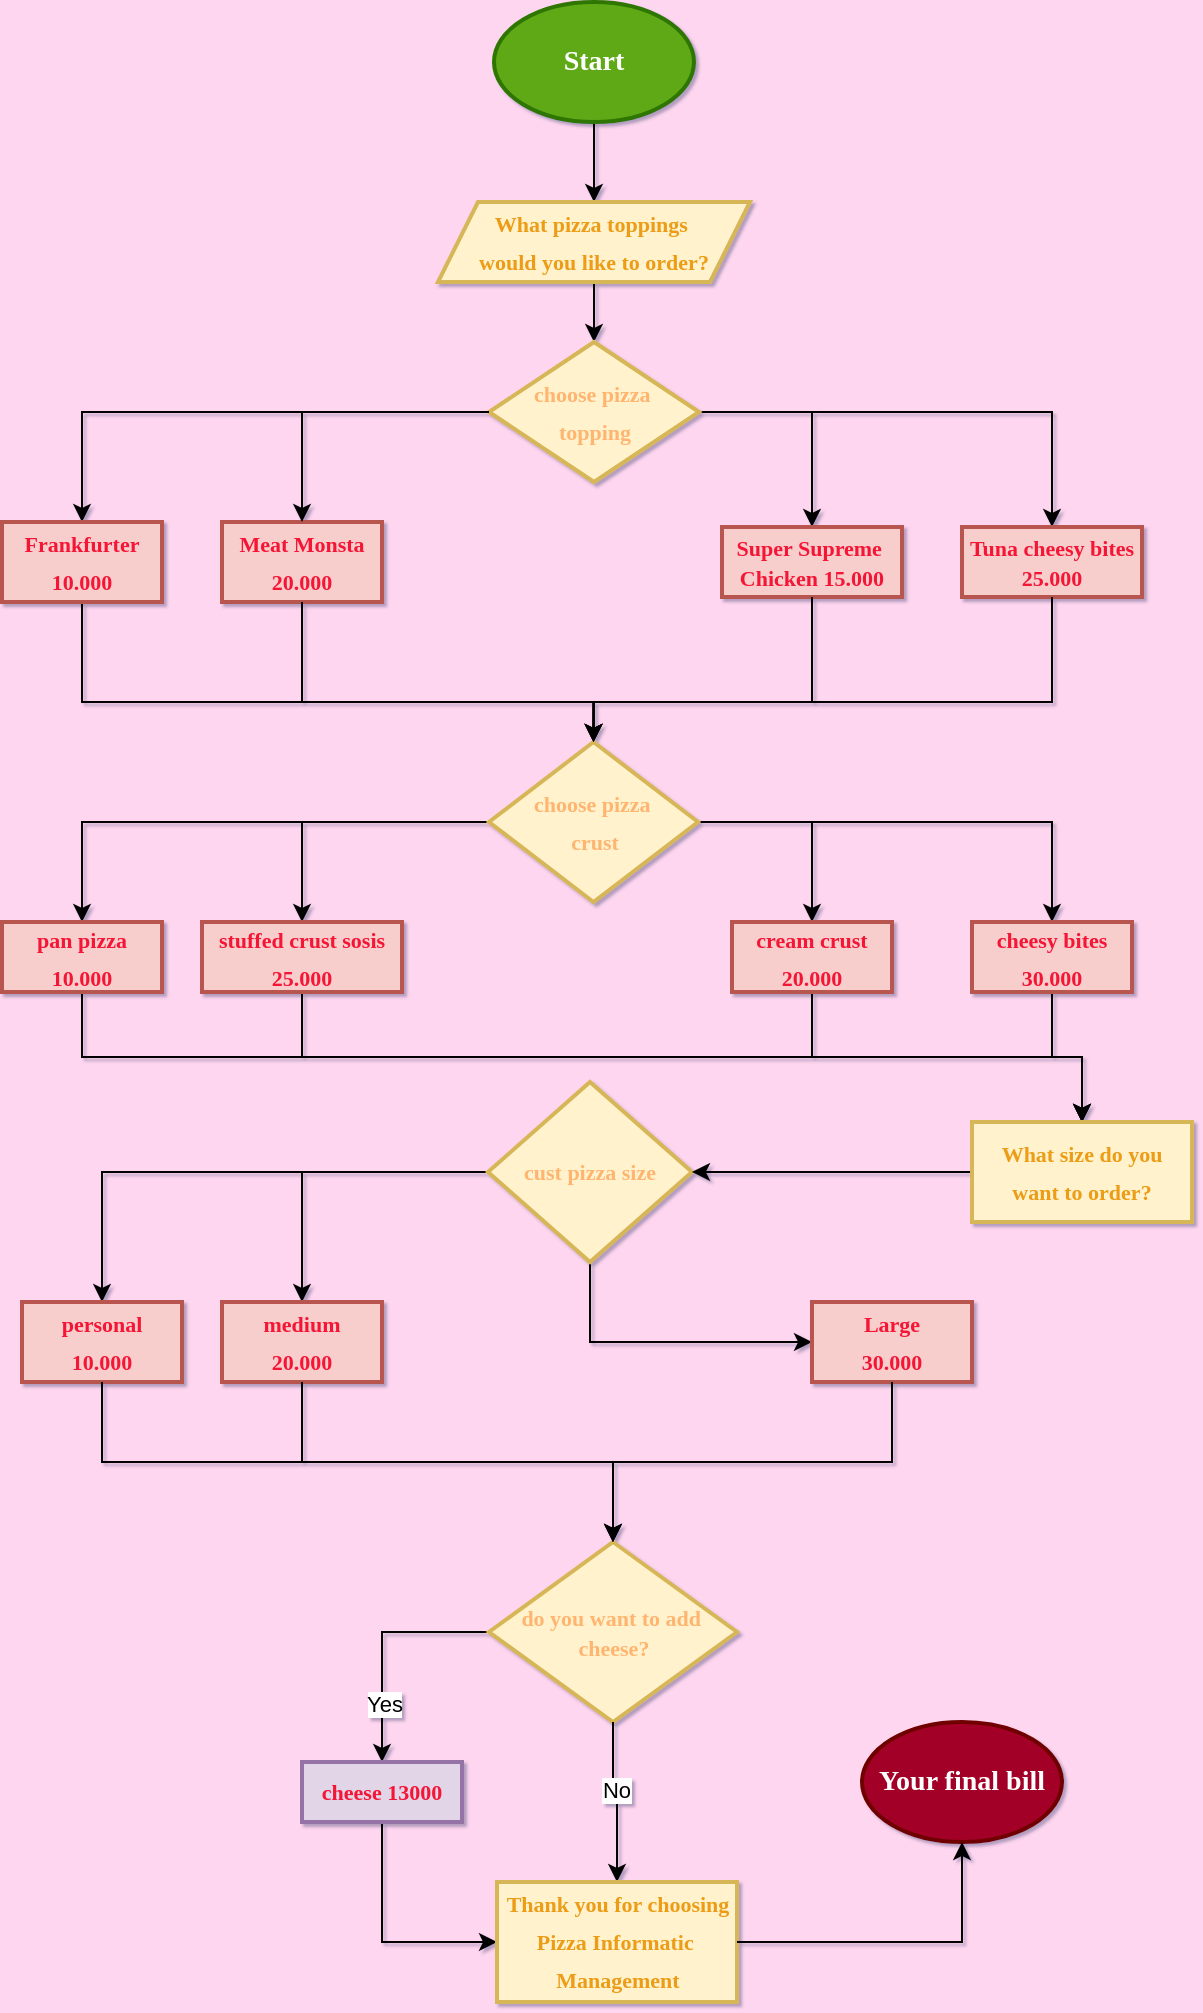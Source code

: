 <mxfile version="24.7.17" pages="2">
  <diagram name="Page-1" id="qgOOMvftnfsSFSOd9pT3">
    <mxGraphModel dx="1246" dy="548" grid="1" gridSize="10" guides="1" tooltips="1" connect="1" arrows="1" fold="1" page="1" pageScale="1" pageWidth="850" pageHeight="1100" background="#FFD6EF" math="0" shadow="1">
      <root>
        <mxCell id="0" />
        <mxCell id="1" parent="0" />
        <mxCell id="QTA_gcc90bRDgEN-KfEN-3" value="" style="edgeStyle=orthogonalEdgeStyle;rounded=0;orthogonalLoop=1;jettySize=auto;html=1;" parent="1" source="QTA_gcc90bRDgEN-KfEN-1" target="QTA_gcc90bRDgEN-KfEN-2" edge="1">
          <mxGeometry relative="1" as="geometry" />
        </mxCell>
        <mxCell id="QTA_gcc90bRDgEN-KfEN-1" value="&lt;font style=&quot;font-size: 14px;&quot; face=&quot;Times New Roman&quot;&gt;&lt;b&gt;Start&lt;/b&gt;&lt;/font&gt;" style="strokeWidth=2;html=1;shape=mxgraph.flowchart.start_1;whiteSpace=wrap;fillColor=#60a917;strokeColor=#2D7600;fontColor=#ffffff;" parent="1" vertex="1">
          <mxGeometry x="376" y="10" width="100" height="60" as="geometry" />
        </mxCell>
        <mxCell id="4caepdqzPEkyx9wqCtiV-28" style="edgeStyle=orthogonalEdgeStyle;rounded=0;orthogonalLoop=1;jettySize=auto;html=1;exitX=0.5;exitY=1;exitDx=0;exitDy=0;entryX=0.5;entryY=0;entryDx=0;entryDy=0;" parent="1" source="QTA_gcc90bRDgEN-KfEN-2" target="QTA_gcc90bRDgEN-KfEN-4" edge="1">
          <mxGeometry relative="1" as="geometry" />
        </mxCell>
        <mxCell id="QTA_gcc90bRDgEN-KfEN-2" value="&lt;div style=&quot;line-height: 19px; white-space: pre; font-size: 11px;&quot;&gt;&lt;div style=&quot;line-height: 19px;&quot;&gt;&lt;font color=&quot;#ec9c13&quot; face=&quot;Times New Roman&quot;&gt;&lt;b&gt;What pizza toppings &lt;/b&gt;&lt;/font&gt;&lt;/div&gt;&lt;div style=&quot;line-height: 19px;&quot;&gt;&lt;b&gt;&lt;font color=&quot;#ec9c13&quot;&gt;&lt;font face=&quot;Times New Roman&quot;&gt;would &lt;/font&gt;&lt;span style=&quot;font-family: tvXt42T3HIWexgvs0ApT; background-color: initial;&quot;&gt;you like to order?&lt;/span&gt;&lt;/font&gt;&lt;/b&gt;&lt;/div&gt;&lt;/div&gt;" style="shape=parallelogram;perimeter=parallelogramPerimeter;whiteSpace=wrap;html=1;fixedSize=1;strokeWidth=2;align=center;fillColor=#fff2cc;strokeColor=#d6b656;" parent="1" vertex="1">
          <mxGeometry x="348" y="110" width="156" height="40" as="geometry" />
        </mxCell>
        <mxCell id="QTA_gcc90bRDgEN-KfEN-16" style="edgeStyle=orthogonalEdgeStyle;rounded=0;orthogonalLoop=1;jettySize=auto;html=1;entryX=0.5;entryY=0;entryDx=0;entryDy=0;exitX=0;exitY=0.5;exitDx=0;exitDy=0;" parent="1" source="QTA_gcc90bRDgEN-KfEN-4" target="QTA_gcc90bRDgEN-KfEN-17" edge="1">
          <mxGeometry relative="1" as="geometry">
            <mxPoint x="170" y="340" as="targetPoint" />
            <Array as="points">
              <mxPoint x="170" y="215" />
            </Array>
          </mxGeometry>
        </mxCell>
        <mxCell id="QTA_gcc90bRDgEN-KfEN-21" value="" style="edgeStyle=orthogonalEdgeStyle;rounded=0;orthogonalLoop=1;jettySize=auto;html=1;" parent="1" source="QTA_gcc90bRDgEN-KfEN-4" target="QTA_gcc90bRDgEN-KfEN-20" edge="1">
          <mxGeometry relative="1" as="geometry" />
        </mxCell>
        <mxCell id="QTA_gcc90bRDgEN-KfEN-22" style="edgeStyle=orthogonalEdgeStyle;rounded=0;orthogonalLoop=1;jettySize=auto;html=1;entryX=0.5;entryY=0;entryDx=0;entryDy=0;" parent="1" source="QTA_gcc90bRDgEN-KfEN-4" target="QTA_gcc90bRDgEN-KfEN-23" edge="1">
          <mxGeometry relative="1" as="geometry">
            <mxPoint x="650" y="275" as="targetPoint" />
          </mxGeometry>
        </mxCell>
        <mxCell id="QTA_gcc90bRDgEN-KfEN-4" value="&lt;div style=&quot;line-height: 19px; white-space: pre; font-size: 11px;&quot;&gt;&lt;font face=&quot;Times New Roman&quot; color=&quot;#ffb570&quot;&gt;&lt;b&gt;choose pizza &lt;/b&gt;&lt;/font&gt;&lt;/div&gt;&lt;div style=&quot;line-height: 19px; white-space: pre; font-size: 11px;&quot;&gt;&lt;font face=&quot;Times New Roman&quot; color=&quot;#ffb570&quot;&gt;&lt;b&gt;topping&lt;/b&gt;&lt;/font&gt;&lt;/div&gt;" style="rhombus;whiteSpace=wrap;html=1;strokeWidth=2;fillColor=#fff2cc;strokeColor=#d6b656;" parent="1" vertex="1">
          <mxGeometry x="373.5" y="180" width="105" height="70" as="geometry" />
        </mxCell>
        <mxCell id="QTA_gcc90bRDgEN-KfEN-6" value="&lt;div style=&quot;line-height: 19px; white-space: pre; font-size: 11px;&quot;&gt;&lt;font color=&quot;#f51436&quot; face=&quot;Times New Roman&quot;&gt;&lt;b style=&quot;&quot;&gt;Meat Monsta&lt;/b&gt;&lt;/font&gt;&lt;/div&gt;&lt;div style=&quot;line-height: 19px; white-space: pre; font-size: 11px;&quot;&gt;&lt;font color=&quot;#f51436&quot; face=&quot;Times New Roman&quot;&gt;&lt;b style=&quot;&quot;&gt;20.000&lt;/b&gt;&lt;/font&gt;&lt;/div&gt;" style="whiteSpace=wrap;html=1;strokeWidth=2;fillColor=#f8cecc;strokeColor=#b85450;" parent="1" vertex="1">
          <mxGeometry x="240" y="270" width="80" height="40" as="geometry" />
        </mxCell>
        <mxCell id="QTA_gcc90bRDgEN-KfEN-8" value="" style="endArrow=classic;html=1;rounded=0;exitX=0;exitY=0.5;exitDx=0;exitDy=0;entryX=0.5;entryY=0;entryDx=0;entryDy=0;" parent="1" source="QTA_gcc90bRDgEN-KfEN-4" target="QTA_gcc90bRDgEN-KfEN-6" edge="1">
          <mxGeometry width="50" height="50" relative="1" as="geometry">
            <mxPoint x="400" y="390" as="sourcePoint" />
            <mxPoint x="450" y="340" as="targetPoint" />
            <Array as="points">
              <mxPoint x="280" y="215" />
            </Array>
          </mxGeometry>
        </mxCell>
        <mxCell id="QTA_gcc90bRDgEN-KfEN-30" style="edgeStyle=orthogonalEdgeStyle;rounded=0;orthogonalLoop=1;jettySize=auto;html=1;entryX=0.5;entryY=0;entryDx=0;entryDy=0;entryPerimeter=0;" parent="1" target="QTA_gcc90bRDgEN-KfEN-29" edge="1">
          <mxGeometry relative="1" as="geometry">
            <Array as="points">
              <mxPoint x="170" y="360" />
              <mxPoint x="425" y="360" />
            </Array>
            <mxPoint x="170" y="250" as="sourcePoint" />
            <mxPoint x="425.25" y="390" as="targetPoint" />
          </mxGeometry>
        </mxCell>
        <mxCell id="QTA_gcc90bRDgEN-KfEN-17" value="&lt;div style=&quot;line-height: 19px; white-space: pre; font-size: 11px;&quot;&gt;&lt;font color=&quot;#f51436&quot; face=&quot;Times New Roman&quot;&gt;&lt;b style=&quot;&quot;&gt;Frankfurter&lt;/b&gt;&lt;/font&gt;&lt;/div&gt;&lt;div style=&quot;line-height: 19px; white-space: pre; font-size: 11px;&quot;&gt;&lt;font color=&quot;#f51436&quot; face=&quot;Times New Roman&quot;&gt;&lt;b style=&quot;&quot;&gt;10.000&lt;/b&gt;&lt;/font&gt;&lt;/div&gt;" style="whiteSpace=wrap;html=1;strokeWidth=2;fillColor=#f8cecc;strokeColor=#b85450;" parent="1" vertex="1">
          <mxGeometry x="130" y="270" width="80" height="40" as="geometry" />
        </mxCell>
        <mxCell id="QTA_gcc90bRDgEN-KfEN-20" value="&lt;font face=&quot;Times New Roman&quot; color=&quot;#f51436&quot;&gt;&lt;span style=&quot;font-size: 11px; white-space: pre;&quot;&gt;&lt;b&gt;Super Supreme &lt;/b&gt;&lt;/span&gt;&lt;/font&gt;&lt;div&gt;&lt;font face=&quot;Times New Roman&quot; color=&quot;#f51436&quot;&gt;&lt;span style=&quot;font-size: 11px; white-space: pre;&quot;&gt;&lt;b&gt;Chicken 15.000&lt;/b&gt;&lt;/span&gt;&lt;/font&gt;&lt;/div&gt;" style="whiteSpace=wrap;html=1;strokeWidth=2;fillColor=#f8cecc;strokeColor=#b85450;" parent="1" vertex="1">
          <mxGeometry x="490" y="272.5" width="90" height="35" as="geometry" />
        </mxCell>
        <mxCell id="QTA_gcc90bRDgEN-KfEN-23" value="&lt;font face=&quot;Times New Roman&quot; color=&quot;#f51436&quot;&gt;&lt;span style=&quot;font-size: 11px; white-space: pre;&quot;&gt;&lt;b&gt;Tuna cheesy bites&lt;/b&gt;&lt;/span&gt;&lt;/font&gt;&lt;div&gt;&lt;font face=&quot;Times New Roman&quot; color=&quot;#f51436&quot;&gt;&lt;span style=&quot;font-size: 11px; white-space: pre;&quot;&gt;&lt;b&gt;25.000&lt;/b&gt;&lt;/span&gt;&lt;/font&gt;&lt;/div&gt;" style="whiteSpace=wrap;html=1;strokeWidth=2;fillColor=#f8cecc;strokeColor=#b85450;" parent="1" vertex="1">
          <mxGeometry x="610" y="272.5" width="90" height="35" as="geometry" />
        </mxCell>
        <mxCell id="QTA_gcc90bRDgEN-KfEN-45" style="edgeStyle=orthogonalEdgeStyle;rounded=0;orthogonalLoop=1;jettySize=auto;html=1;" parent="1" source="QTA_gcc90bRDgEN-KfEN-29" target="QTA_gcc90bRDgEN-KfEN-41" edge="1">
          <mxGeometry relative="1" as="geometry">
            <mxPoint x="170" y="490" as="targetPoint" />
          </mxGeometry>
        </mxCell>
        <mxCell id="QTA_gcc90bRDgEN-KfEN-47" style="edgeStyle=orthogonalEdgeStyle;rounded=0;orthogonalLoop=1;jettySize=auto;html=1;entryX=0.5;entryY=0;entryDx=0;entryDy=0;" parent="1" source="QTA_gcc90bRDgEN-KfEN-29" target="QTA_gcc90bRDgEN-KfEN-42" edge="1">
          <mxGeometry relative="1" as="geometry" />
        </mxCell>
        <mxCell id="QTA_gcc90bRDgEN-KfEN-50" style="edgeStyle=orthogonalEdgeStyle;rounded=0;orthogonalLoop=1;jettySize=auto;html=1;" parent="1" source="QTA_gcc90bRDgEN-KfEN-29" target="QTA_gcc90bRDgEN-KfEN-44" edge="1">
          <mxGeometry relative="1" as="geometry" />
        </mxCell>
        <mxCell id="QTA_gcc90bRDgEN-KfEN-51" style="edgeStyle=orthogonalEdgeStyle;rounded=0;orthogonalLoop=1;jettySize=auto;html=1;entryX=0.5;entryY=0;entryDx=0;entryDy=0;" parent="1" source="QTA_gcc90bRDgEN-KfEN-29" target="QTA_gcc90bRDgEN-KfEN-43" edge="1">
          <mxGeometry relative="1" as="geometry" />
        </mxCell>
        <mxCell id="QTA_gcc90bRDgEN-KfEN-29" value="&lt;div style=&quot;line-height: 19px; white-space: pre; font-size: 11px;&quot;&gt;&lt;font face=&quot;Times New Roman&quot; color=&quot;#ffb570&quot;&gt;&lt;b&gt;choose pizza &lt;/b&gt;&lt;/font&gt;&lt;/div&gt;&lt;div style=&quot;line-height: 19px; white-space: pre; font-size: 11px;&quot;&gt;&lt;font face=&quot;Times New Roman&quot; color=&quot;#ffb570&quot;&gt;&lt;b&gt;crust&lt;/b&gt;&lt;/font&gt;&lt;/div&gt;" style="strokeWidth=2;html=1;shape=mxgraph.flowchart.decision;whiteSpace=wrap;fillColor=#fff2cc;strokeColor=#d6b656;" parent="1" vertex="1">
          <mxGeometry x="373.5" y="380" width="104.5" height="80" as="geometry" />
        </mxCell>
        <mxCell id="4caepdqzPEkyx9wqCtiV-14" style="edgeStyle=orthogonalEdgeStyle;rounded=0;orthogonalLoop=1;jettySize=auto;html=1;exitX=0.5;exitY=1;exitDx=0;exitDy=0;entryX=0.5;entryY=0;entryDx=0;entryDy=0;" parent="1" source="QTA_gcc90bRDgEN-KfEN-41" target="4caepdqzPEkyx9wqCtiV-13" edge="1">
          <mxGeometry relative="1" as="geometry" />
        </mxCell>
        <mxCell id="QTA_gcc90bRDgEN-KfEN-41" value="&lt;div style=&quot;line-height: 19px; white-space: pre; font-size: 11px;&quot;&gt;&lt;font color=&quot;#f51436&quot; face=&quot;Times New Roman&quot;&gt;&lt;b style=&quot;&quot;&gt;pan pizza&lt;/b&gt;&lt;/font&gt;&lt;/div&gt;&lt;div style=&quot;line-height: 19px; white-space: pre; font-size: 11px;&quot;&gt;&lt;font color=&quot;#f51436&quot; face=&quot;Times New Roman&quot;&gt;&lt;b style=&quot;&quot;&gt;10.000&lt;/b&gt;&lt;/font&gt;&lt;/div&gt;" style="whiteSpace=wrap;html=1;strokeWidth=2;fillColor=#f8cecc;strokeColor=#b85450;" parent="1" vertex="1">
          <mxGeometry x="130" y="470" width="80" height="35" as="geometry" />
        </mxCell>
        <mxCell id="4caepdqzPEkyx9wqCtiV-15" style="edgeStyle=orthogonalEdgeStyle;rounded=0;orthogonalLoop=1;jettySize=auto;html=1;exitX=0.5;exitY=1;exitDx=0;exitDy=0;" parent="1" source="QTA_gcc90bRDgEN-KfEN-42" target="4caepdqzPEkyx9wqCtiV-13" edge="1">
          <mxGeometry relative="1" as="geometry" />
        </mxCell>
        <mxCell id="QTA_gcc90bRDgEN-KfEN-42" value="&lt;div style=&quot;line-height: 19px; white-space: pre; font-size: 11px;&quot;&gt;&lt;font color=&quot;#f51436&quot; face=&quot;Times New Roman&quot;&gt;&lt;b style=&quot;&quot;&gt;stuffed crust sosis&lt;/b&gt;&lt;/font&gt;&lt;/div&gt;&lt;div style=&quot;line-height: 19px; white-space: pre; font-size: 11px;&quot;&gt;&lt;font color=&quot;#f51436&quot; face=&quot;Times New Roman&quot;&gt;&lt;b style=&quot;&quot;&gt;25.000&lt;/b&gt;&lt;/font&gt;&lt;/div&gt;" style="whiteSpace=wrap;html=1;strokeWidth=2;fillColor=#f8cecc;strokeColor=#b85450;" parent="1" vertex="1">
          <mxGeometry x="230" y="470" width="100" height="35" as="geometry" />
        </mxCell>
        <mxCell id="4caepdqzPEkyx9wqCtiV-16" style="edgeStyle=orthogonalEdgeStyle;rounded=0;orthogonalLoop=1;jettySize=auto;html=1;exitX=0.5;exitY=1;exitDx=0;exitDy=0;entryX=0.5;entryY=0;entryDx=0;entryDy=0;" parent="1" source="QTA_gcc90bRDgEN-KfEN-43" target="4caepdqzPEkyx9wqCtiV-13" edge="1">
          <mxGeometry relative="1" as="geometry" />
        </mxCell>
        <mxCell id="QTA_gcc90bRDgEN-KfEN-43" value="&lt;div style=&quot;line-height: 19px; white-space: pre; font-size: 11px;&quot;&gt;&lt;font face=&quot;Times New Roman&quot; color=&quot;#f51436&quot;&gt;&lt;b&gt;cream crust&lt;/b&gt;&lt;/font&gt;&lt;/div&gt;&lt;div style=&quot;line-height: 19px; white-space: pre; font-size: 11px;&quot;&gt;&lt;font face=&quot;Times New Roman&quot; color=&quot;#f51436&quot;&gt;&lt;b&gt;20.000&lt;/b&gt;&lt;/font&gt;&lt;/div&gt;" style="whiteSpace=wrap;html=1;strokeWidth=2;fillColor=#f8cecc;strokeColor=#b85450;" parent="1" vertex="1">
          <mxGeometry x="495" y="470" width="80" height="35" as="geometry" />
        </mxCell>
        <mxCell id="4caepdqzPEkyx9wqCtiV-17" style="edgeStyle=orthogonalEdgeStyle;rounded=0;orthogonalLoop=1;jettySize=auto;html=1;exitX=0.5;exitY=1;exitDx=0;exitDy=0;" parent="1" source="QTA_gcc90bRDgEN-KfEN-44" target="4caepdqzPEkyx9wqCtiV-13" edge="1">
          <mxGeometry relative="1" as="geometry" />
        </mxCell>
        <mxCell id="QTA_gcc90bRDgEN-KfEN-44" value="&lt;div style=&quot;line-height: 19px; white-space: pre; font-size: 11px;&quot;&gt;&lt;font face=&quot;Times New Roman&quot; color=&quot;#f51436&quot;&gt;&lt;b&gt;cheesy bites&lt;/b&gt;&lt;/font&gt;&lt;/div&gt;&lt;div style=&quot;line-height: 19px; white-space: pre; font-size: 11px;&quot;&gt;&lt;font face=&quot;Times New Roman&quot; color=&quot;#f51436&quot;&gt;&lt;b&gt;30.000&lt;/b&gt;&lt;/font&gt;&lt;/div&gt;" style="whiteSpace=wrap;html=1;strokeWidth=2;fillColor=#f8cecc;strokeColor=#b85450;" parent="1" vertex="1">
          <mxGeometry x="615" y="470" width="80" height="35" as="geometry" />
        </mxCell>
        <mxCell id="QTA_gcc90bRDgEN-KfEN-62" style="edgeStyle=orthogonalEdgeStyle;rounded=0;orthogonalLoop=1;jettySize=auto;html=1;entryX=0.5;entryY=0;entryDx=0;entryDy=0;" parent="1" source="QTA_gcc90bRDgEN-KfEN-52" target="QTA_gcc90bRDgEN-KfEN-58" edge="1">
          <mxGeometry relative="1" as="geometry" />
        </mxCell>
        <mxCell id="QTA_gcc90bRDgEN-KfEN-63" style="edgeStyle=orthogonalEdgeStyle;rounded=0;orthogonalLoop=1;jettySize=auto;html=1;entryX=0.5;entryY=0;entryDx=0;entryDy=0;" parent="1" source="QTA_gcc90bRDgEN-KfEN-52" target="QTA_gcc90bRDgEN-KfEN-59" edge="1">
          <mxGeometry relative="1" as="geometry" />
        </mxCell>
        <mxCell id="4caepdqzPEkyx9wqCtiV-21" style="edgeStyle=orthogonalEdgeStyle;rounded=0;orthogonalLoop=1;jettySize=auto;html=1;exitX=0.5;exitY=1;exitDx=0;exitDy=0;exitPerimeter=0;entryX=0;entryY=0.5;entryDx=0;entryDy=0;" parent="1" source="QTA_gcc90bRDgEN-KfEN-52" target="QTA_gcc90bRDgEN-KfEN-61" edge="1">
          <mxGeometry relative="1" as="geometry" />
        </mxCell>
        <mxCell id="QTA_gcc90bRDgEN-KfEN-52" value="&lt;div style=&quot;line-height: 19px; white-space: pre; font-size: 11px;&quot;&gt;&lt;font face=&quot;Times New Roman&quot; color=&quot;#ffb570&quot;&gt;&lt;b&gt;cust pizza size&lt;/b&gt;&lt;/font&gt;&lt;/div&gt;" style="strokeWidth=2;html=1;shape=mxgraph.flowchart.decision;whiteSpace=wrap;fillColor=#fff2cc;strokeColor=#d6b656;" parent="1" vertex="1">
          <mxGeometry x="373" y="550" width="102" height="90" as="geometry" />
        </mxCell>
        <mxCell id="QTA_gcc90bRDgEN-KfEN-58" value="&lt;div style=&quot;line-height: 19px; white-space: pre; font-size: 11px;&quot;&gt;&lt;font color=&quot;#f51436&quot; face=&quot;Times New Roman&quot;&gt;&lt;b style=&quot;&quot;&gt;personal&lt;/b&gt;&lt;/font&gt;&lt;/div&gt;&lt;div style=&quot;line-height: 19px; white-space: pre; font-size: 11px;&quot;&gt;&lt;font color=&quot;#f51436&quot; face=&quot;Times New Roman&quot;&gt;&lt;b style=&quot;&quot;&gt;10.000&lt;/b&gt;&lt;/font&gt;&lt;/div&gt;" style="whiteSpace=wrap;html=1;strokeWidth=2;fillColor=#f8cecc;strokeColor=#b85450;" parent="1" vertex="1">
          <mxGeometry x="140" y="660" width="80" height="40" as="geometry" />
        </mxCell>
        <mxCell id="QTA_gcc90bRDgEN-KfEN-59" value="&lt;div style=&quot;line-height: 19px; white-space: pre; font-size: 11px;&quot;&gt;&lt;font color=&quot;#f51436&quot; face=&quot;Times New Roman&quot;&gt;&lt;b style=&quot;&quot;&gt;medium&lt;/b&gt;&lt;/font&gt;&lt;/div&gt;&lt;div style=&quot;line-height: 19px; white-space: pre; font-size: 11px;&quot;&gt;&lt;font color=&quot;#f51436&quot; face=&quot;Times New Roman&quot;&gt;&lt;b style=&quot;&quot;&gt;20.000&lt;/b&gt;&lt;/font&gt;&lt;/div&gt;" style="whiteSpace=wrap;html=1;strokeWidth=2;fillColor=#f8cecc;strokeColor=#b85450;" parent="1" vertex="1">
          <mxGeometry x="240" y="660" width="80" height="40" as="geometry" />
        </mxCell>
        <mxCell id="QTA_gcc90bRDgEN-KfEN-61" value="&lt;div style=&quot;line-height: 19px; white-space: pre; font-size: 11px;&quot;&gt;&lt;font color=&quot;#f51436&quot; face=&quot;Times New Roman&quot;&gt;&lt;b style=&quot;&quot;&gt;Large&lt;/b&gt;&lt;/font&gt;&lt;/div&gt;&lt;div style=&quot;line-height: 19px; white-space: pre; font-size: 11px;&quot;&gt;&lt;font color=&quot;#f51436&quot; face=&quot;Times New Roman&quot;&gt;&lt;b style=&quot;&quot;&gt;30.000&lt;/b&gt;&lt;/font&gt;&lt;/div&gt;" style="whiteSpace=wrap;html=1;strokeWidth=2;fillColor=#f8cecc;strokeColor=#b85450;" parent="1" vertex="1">
          <mxGeometry x="535" y="660" width="80" height="40" as="geometry" />
        </mxCell>
        <mxCell id="QTA_gcc90bRDgEN-KfEN-73" style="edgeStyle=orthogonalEdgeStyle;rounded=0;orthogonalLoop=1;jettySize=auto;html=1;entryX=0.5;entryY=0;entryDx=0;entryDy=0;" parent="1" source="QTA_gcc90bRDgEN-KfEN-65" target="QTA_gcc90bRDgEN-KfEN-72" edge="1">
          <mxGeometry relative="1" as="geometry" />
        </mxCell>
        <mxCell id="QTA_gcc90bRDgEN-KfEN-81" value="Yes" style="edgeLabel;html=1;align=center;verticalAlign=middle;resizable=0;points=[];" parent="QTA_gcc90bRDgEN-KfEN-73" vertex="1" connectable="0">
          <mxGeometry x="0.505" y="1" relative="1" as="geometry">
            <mxPoint as="offset" />
          </mxGeometry>
        </mxCell>
        <mxCell id="QTA_gcc90bRDgEN-KfEN-65" value="&lt;font face=&quot;Times New Roman&quot; color=&quot;#ffb570&quot;&gt;&lt;span style=&quot;font-size: 11px; white-space: pre;&quot;&gt;&lt;b&gt;do you want to add &lt;/b&gt;&lt;/span&gt;&lt;/font&gt;&lt;div&gt;&lt;font face=&quot;Times New Roman&quot; color=&quot;#ffb570&quot;&gt;&lt;span style=&quot;font-size: 11px; white-space: pre;&quot;&gt;&lt;b&gt;cheese?&lt;/b&gt;&lt;/span&gt;&lt;/font&gt;&lt;/div&gt;" style="strokeWidth=2;html=1;shape=mxgraph.flowchart.decision;whiteSpace=wrap;fillColor=#fff2cc;strokeColor=#d6b656;" parent="1" vertex="1">
          <mxGeometry x="373.5" y="780" width="124" height="90" as="geometry" />
        </mxCell>
        <mxCell id="QTA_gcc90bRDgEN-KfEN-66" style="edgeStyle=orthogonalEdgeStyle;rounded=0;orthogonalLoop=1;jettySize=auto;html=1;exitX=0.5;exitY=1;exitDx=0;exitDy=0;entryX=0.5;entryY=0;entryDx=0;entryDy=0;entryPerimeter=0;" parent="1" source="QTA_gcc90bRDgEN-KfEN-58" target="QTA_gcc90bRDgEN-KfEN-65" edge="1">
          <mxGeometry relative="1" as="geometry" />
        </mxCell>
        <mxCell id="QTA_gcc90bRDgEN-KfEN-69" style="edgeStyle=orthogonalEdgeStyle;rounded=0;orthogonalLoop=1;jettySize=auto;html=1;exitX=0.5;exitY=1;exitDx=0;exitDy=0;entryX=0.5;entryY=0;entryDx=0;entryDy=0;entryPerimeter=0;" parent="1" source="QTA_gcc90bRDgEN-KfEN-59" target="QTA_gcc90bRDgEN-KfEN-65" edge="1">
          <mxGeometry relative="1" as="geometry" />
        </mxCell>
        <mxCell id="QTA_gcc90bRDgEN-KfEN-71" style="edgeStyle=orthogonalEdgeStyle;rounded=0;orthogonalLoop=1;jettySize=auto;html=1;exitX=0.5;exitY=1;exitDx=0;exitDy=0;entryX=0.5;entryY=0;entryDx=0;entryDy=0;entryPerimeter=0;" parent="1" source="QTA_gcc90bRDgEN-KfEN-61" target="QTA_gcc90bRDgEN-KfEN-65" edge="1">
          <mxGeometry relative="1" as="geometry" />
        </mxCell>
        <mxCell id="4caepdqzPEkyx9wqCtiV-25" style="edgeStyle=orthogonalEdgeStyle;rounded=0;orthogonalLoop=1;jettySize=auto;html=1;exitX=0.5;exitY=1;exitDx=0;exitDy=0;entryX=0;entryY=0.5;entryDx=0;entryDy=0;" parent="1" source="QTA_gcc90bRDgEN-KfEN-72" target="4caepdqzPEkyx9wqCtiV-23" edge="1">
          <mxGeometry relative="1" as="geometry" />
        </mxCell>
        <mxCell id="QTA_gcc90bRDgEN-KfEN-72" value="&lt;div style=&quot;line-height: 19px; white-space: pre; font-size: 11px;&quot;&gt;&lt;font color=&quot;#f51436&quot; face=&quot;Times New Roman&quot;&gt;&lt;b style=&quot;&quot;&gt;cheese 13000&lt;/b&gt;&lt;/font&gt;&lt;/div&gt;" style="whiteSpace=wrap;html=1;strokeWidth=2;fillColor=#e1d5e7;strokeColor=#9673a6;" parent="1" vertex="1">
          <mxGeometry x="280" y="890" width="80" height="30" as="geometry" />
        </mxCell>
        <mxCell id="QTA_gcc90bRDgEN-KfEN-75" style="edgeStyle=orthogonalEdgeStyle;rounded=0;orthogonalLoop=1;jettySize=auto;html=1;exitX=0.5;exitY=1;exitDx=0;exitDy=0;exitPerimeter=0;entryX=0.5;entryY=0;entryDx=0;entryDy=0;" parent="1" source="QTA_gcc90bRDgEN-KfEN-65" target="4caepdqzPEkyx9wqCtiV-23" edge="1">
          <mxGeometry relative="1" as="geometry">
            <mxPoint x="438" y="970.0" as="targetPoint" />
          </mxGeometry>
        </mxCell>
        <mxCell id="QTA_gcc90bRDgEN-KfEN-82" value="No" style="edgeLabel;html=1;align=center;verticalAlign=middle;resizable=0;points=[];" parent="QTA_gcc90bRDgEN-KfEN-75" vertex="1" connectable="0">
          <mxGeometry x="-0.177" y="1" relative="1" as="geometry">
            <mxPoint as="offset" />
          </mxGeometry>
        </mxCell>
        <mxCell id="4caepdqzPEkyx9wqCtiV-2" style="edgeStyle=orthogonalEdgeStyle;rounded=0;orthogonalLoop=1;jettySize=auto;html=1;exitX=0.5;exitY=1;exitDx=0;exitDy=0;entryX=0.5;entryY=0;entryDx=0;entryDy=0;entryPerimeter=0;" parent="1" source="QTA_gcc90bRDgEN-KfEN-6" target="QTA_gcc90bRDgEN-KfEN-29" edge="1">
          <mxGeometry relative="1" as="geometry">
            <Array as="points">
              <mxPoint x="280" y="360" />
              <mxPoint x="426" y="360" />
            </Array>
          </mxGeometry>
        </mxCell>
        <mxCell id="4caepdqzPEkyx9wqCtiV-3" style="edgeStyle=orthogonalEdgeStyle;rounded=0;orthogonalLoop=1;jettySize=auto;html=1;exitX=0.5;exitY=1;exitDx=0;exitDy=0;entryX=0.5;entryY=0;entryDx=0;entryDy=0;entryPerimeter=0;" parent="1" source="QTA_gcc90bRDgEN-KfEN-20" target="QTA_gcc90bRDgEN-KfEN-29" edge="1">
          <mxGeometry relative="1" as="geometry">
            <Array as="points">
              <mxPoint x="535" y="360" />
              <mxPoint x="426" y="360" />
            </Array>
          </mxGeometry>
        </mxCell>
        <mxCell id="4caepdqzPEkyx9wqCtiV-4" style="edgeStyle=orthogonalEdgeStyle;rounded=0;orthogonalLoop=1;jettySize=auto;html=1;exitX=0.5;exitY=1;exitDx=0;exitDy=0;entryX=0.5;entryY=0;entryDx=0;entryDy=0;entryPerimeter=0;" parent="1" source="QTA_gcc90bRDgEN-KfEN-23" target="QTA_gcc90bRDgEN-KfEN-29" edge="1">
          <mxGeometry relative="1" as="geometry">
            <Array as="points">
              <mxPoint x="655" y="360" />
              <mxPoint x="426" y="360" />
            </Array>
          </mxGeometry>
        </mxCell>
        <mxCell id="4caepdqzPEkyx9wqCtiV-19" style="edgeStyle=orthogonalEdgeStyle;rounded=0;orthogonalLoop=1;jettySize=auto;html=1;exitX=0;exitY=0.5;exitDx=0;exitDy=0;" parent="1" source="4caepdqzPEkyx9wqCtiV-13" target="QTA_gcc90bRDgEN-KfEN-52" edge="1">
          <mxGeometry relative="1" as="geometry" />
        </mxCell>
        <mxCell id="4caepdqzPEkyx9wqCtiV-13" value="&lt;div style=&quot;line-height: 19px; white-space: pre; font-size: 11px;&quot;&gt;&lt;font color=&quot;#ec9c13&quot; face=&quot;Times New Roman&quot;&gt;&lt;b&gt;What size do you&lt;/b&gt;&lt;/font&gt;&lt;/div&gt;&lt;div style=&quot;line-height: 19px; white-space: pre; font-size: 11px;&quot;&gt;&lt;b&gt;&lt;font color=&quot;#ec9c13&quot;&gt;&lt;font face=&quot;Times New Roman&quot;&gt;want &lt;/font&gt;&lt;span style=&quot;font-family: tvXt42T3HIWexgvs0ApT; background-color: initial;&quot;&gt;to order?&lt;/span&gt;&lt;/font&gt;&lt;/b&gt;&lt;/div&gt;" style="whiteSpace=wrap;html=1;fillColor=#fff2cc;strokeColor=#d6b656;strokeWidth=2;" parent="1" vertex="1">
          <mxGeometry x="615" y="570" width="110" height="50" as="geometry" />
        </mxCell>
        <mxCell id="4caepdqzPEkyx9wqCtiV-22" value="&lt;font style=&quot;font-size: 14px;&quot; face=&quot;Times New Roman&quot;&gt;&lt;b&gt;Your final bill&lt;/b&gt;&lt;/font&gt;" style="strokeWidth=2;html=1;shape=mxgraph.flowchart.start_1;whiteSpace=wrap;fillColor=#a20025;strokeColor=#6F0000;fontColor=#ffffff;" parent="1" vertex="1">
          <mxGeometry x="560" y="870" width="100" height="60" as="geometry" />
        </mxCell>
        <mxCell id="4caepdqzPEkyx9wqCtiV-23" value="&lt;div style=&quot;line-height: 19px; white-space: pre; font-size: 11px;&quot;&gt;&lt;font face=&quot;Times New Roman&quot; color=&quot;#ec9c13&quot;&gt;&lt;b&gt;Thank you for choosing&lt;/b&gt;&lt;/font&gt;&lt;/div&gt;&lt;div style=&quot;line-height: 19px; white-space: pre; font-size: 11px;&quot;&gt;&lt;font face=&quot;Times New Roman&quot; color=&quot;#ec9c13&quot;&gt;&lt;b&gt;Pizza Informatic &lt;/b&gt;&lt;/font&gt;&lt;/div&gt;&lt;div style=&quot;line-height: 19px; white-space: pre; font-size: 11px;&quot;&gt;&lt;font face=&quot;Times New Roman&quot; color=&quot;#ec9c13&quot;&gt;&lt;b&gt;Management&lt;/b&gt;&lt;/font&gt;&lt;/div&gt;" style="whiteSpace=wrap;html=1;fillColor=#fff2cc;strokeColor=#d6b656;strokeWidth=2;hachureGap=4;fontFamily=Architects Daughter;fontSource=https%3A%2F%2Ffonts.googleapis.com%2Fcss%3Ffamily%3DArchitects%2BDaughter;" parent="1" vertex="1">
          <mxGeometry x="377.5" y="950" width="120" height="60" as="geometry" />
        </mxCell>
        <mxCell id="4caepdqzPEkyx9wqCtiV-26" style="edgeStyle=orthogonalEdgeStyle;rounded=0;orthogonalLoop=1;jettySize=auto;html=1;exitX=1;exitY=0.5;exitDx=0;exitDy=0;entryX=0.5;entryY=1;entryDx=0;entryDy=0;entryPerimeter=0;" parent="1" source="4caepdqzPEkyx9wqCtiV-23" target="4caepdqzPEkyx9wqCtiV-22" edge="1">
          <mxGeometry relative="1" as="geometry" />
        </mxCell>
      </root>
    </mxGraphModel>
  </diagram>
  <diagram id="5AopCb5MNCV3ixq286XL" name="Page-2">
    <mxGraphModel dx="1246" dy="548" grid="1" gridSize="10" guides="1" tooltips="1" connect="1" arrows="1" fold="1" page="1" pageScale="1" pageWidth="850" pageHeight="1100" math="0" shadow="0">
      <root>
        <mxCell id="0" />
        <mxCell id="1" parent="0" />
      </root>
    </mxGraphModel>
  </diagram>
</mxfile>
